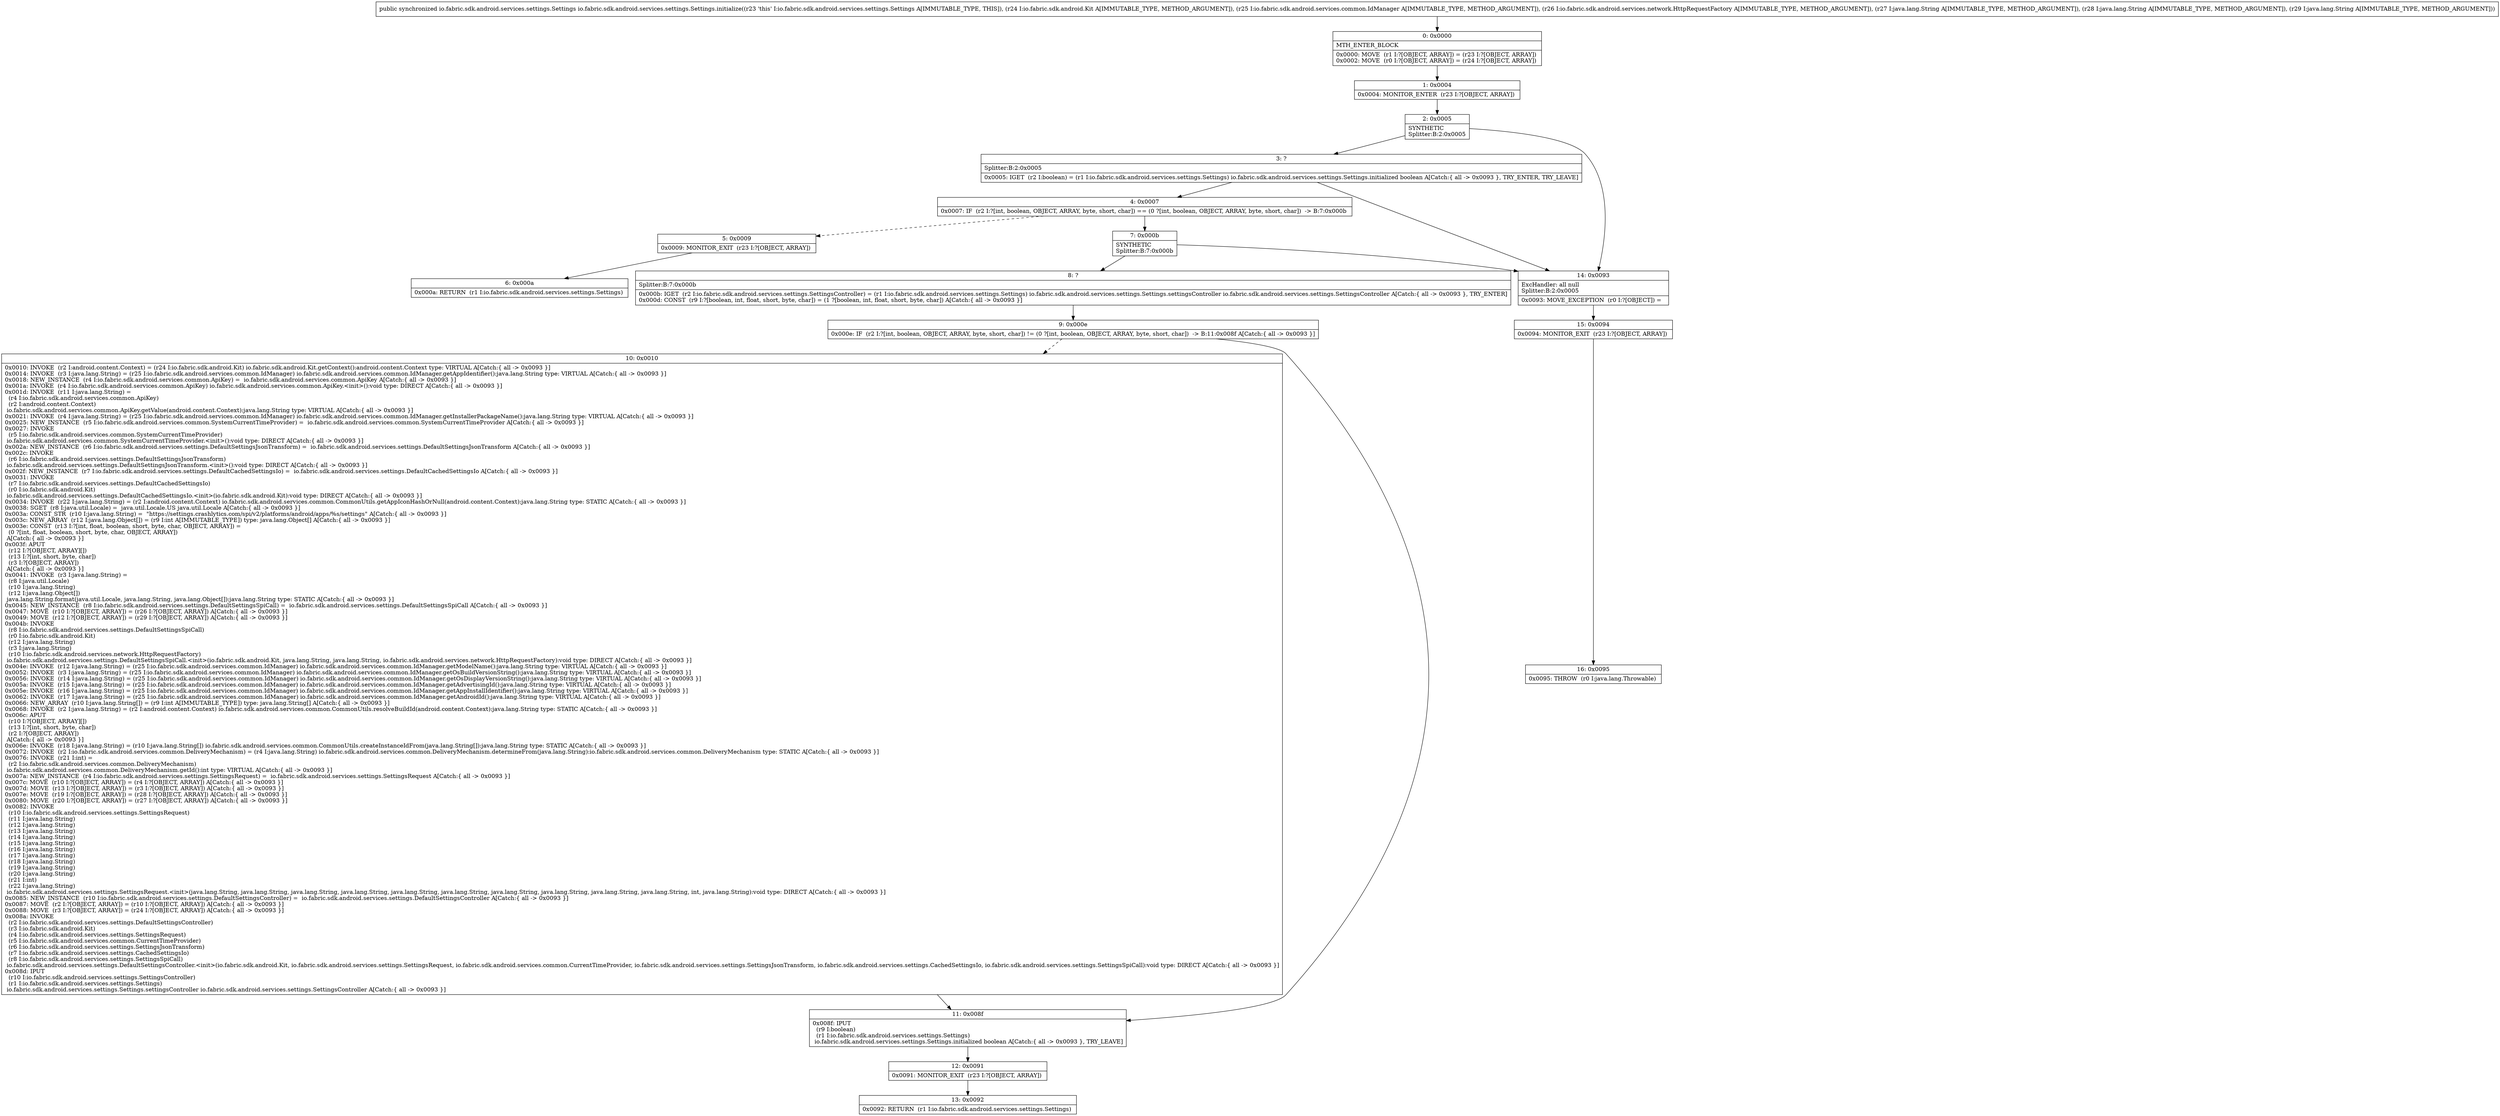 digraph "CFG forio.fabric.sdk.android.services.settings.Settings.initialize(Lio\/fabric\/sdk\/android\/Kit;Lio\/fabric\/sdk\/android\/services\/common\/IdManager;Lio\/fabric\/sdk\/android\/services\/network\/HttpRequestFactory;Ljava\/lang\/String;Ljava\/lang\/String;Ljava\/lang\/String;)Lio\/fabric\/sdk\/android\/services\/settings\/Settings;" {
Node_0 [shape=record,label="{0\:\ 0x0000|MTH_ENTER_BLOCK\l|0x0000: MOVE  (r1 I:?[OBJECT, ARRAY]) = (r23 I:?[OBJECT, ARRAY]) \l0x0002: MOVE  (r0 I:?[OBJECT, ARRAY]) = (r24 I:?[OBJECT, ARRAY]) \l}"];
Node_1 [shape=record,label="{1\:\ 0x0004|0x0004: MONITOR_ENTER  (r23 I:?[OBJECT, ARRAY]) \l}"];
Node_2 [shape=record,label="{2\:\ 0x0005|SYNTHETIC\lSplitter:B:2:0x0005\l}"];
Node_3 [shape=record,label="{3\:\ ?|Splitter:B:2:0x0005\l|0x0005: IGET  (r2 I:boolean) = (r1 I:io.fabric.sdk.android.services.settings.Settings) io.fabric.sdk.android.services.settings.Settings.initialized boolean A[Catch:\{ all \-\> 0x0093 \}, TRY_ENTER, TRY_LEAVE]\l}"];
Node_4 [shape=record,label="{4\:\ 0x0007|0x0007: IF  (r2 I:?[int, boolean, OBJECT, ARRAY, byte, short, char]) == (0 ?[int, boolean, OBJECT, ARRAY, byte, short, char])  \-\> B:7:0x000b \l}"];
Node_5 [shape=record,label="{5\:\ 0x0009|0x0009: MONITOR_EXIT  (r23 I:?[OBJECT, ARRAY]) \l}"];
Node_6 [shape=record,label="{6\:\ 0x000a|0x000a: RETURN  (r1 I:io.fabric.sdk.android.services.settings.Settings) \l}"];
Node_7 [shape=record,label="{7\:\ 0x000b|SYNTHETIC\lSplitter:B:7:0x000b\l}"];
Node_8 [shape=record,label="{8\:\ ?|Splitter:B:7:0x000b\l|0x000b: IGET  (r2 I:io.fabric.sdk.android.services.settings.SettingsController) = (r1 I:io.fabric.sdk.android.services.settings.Settings) io.fabric.sdk.android.services.settings.Settings.settingsController io.fabric.sdk.android.services.settings.SettingsController A[Catch:\{ all \-\> 0x0093 \}, TRY_ENTER]\l0x000d: CONST  (r9 I:?[boolean, int, float, short, byte, char]) = (1 ?[boolean, int, float, short, byte, char]) A[Catch:\{ all \-\> 0x0093 \}]\l}"];
Node_9 [shape=record,label="{9\:\ 0x000e|0x000e: IF  (r2 I:?[int, boolean, OBJECT, ARRAY, byte, short, char]) != (0 ?[int, boolean, OBJECT, ARRAY, byte, short, char])  \-\> B:11:0x008f A[Catch:\{ all \-\> 0x0093 \}]\l}"];
Node_10 [shape=record,label="{10\:\ 0x0010|0x0010: INVOKE  (r2 I:android.content.Context) = (r24 I:io.fabric.sdk.android.Kit) io.fabric.sdk.android.Kit.getContext():android.content.Context type: VIRTUAL A[Catch:\{ all \-\> 0x0093 \}]\l0x0014: INVOKE  (r3 I:java.lang.String) = (r25 I:io.fabric.sdk.android.services.common.IdManager) io.fabric.sdk.android.services.common.IdManager.getAppIdentifier():java.lang.String type: VIRTUAL A[Catch:\{ all \-\> 0x0093 \}]\l0x0018: NEW_INSTANCE  (r4 I:io.fabric.sdk.android.services.common.ApiKey) =  io.fabric.sdk.android.services.common.ApiKey A[Catch:\{ all \-\> 0x0093 \}]\l0x001a: INVOKE  (r4 I:io.fabric.sdk.android.services.common.ApiKey) io.fabric.sdk.android.services.common.ApiKey.\<init\>():void type: DIRECT A[Catch:\{ all \-\> 0x0093 \}]\l0x001d: INVOKE  (r11 I:java.lang.String) = \l  (r4 I:io.fabric.sdk.android.services.common.ApiKey)\l  (r2 I:android.content.Context)\l io.fabric.sdk.android.services.common.ApiKey.getValue(android.content.Context):java.lang.String type: VIRTUAL A[Catch:\{ all \-\> 0x0093 \}]\l0x0021: INVOKE  (r4 I:java.lang.String) = (r25 I:io.fabric.sdk.android.services.common.IdManager) io.fabric.sdk.android.services.common.IdManager.getInstallerPackageName():java.lang.String type: VIRTUAL A[Catch:\{ all \-\> 0x0093 \}]\l0x0025: NEW_INSTANCE  (r5 I:io.fabric.sdk.android.services.common.SystemCurrentTimeProvider) =  io.fabric.sdk.android.services.common.SystemCurrentTimeProvider A[Catch:\{ all \-\> 0x0093 \}]\l0x0027: INVOKE  \l  (r5 I:io.fabric.sdk.android.services.common.SystemCurrentTimeProvider)\l io.fabric.sdk.android.services.common.SystemCurrentTimeProvider.\<init\>():void type: DIRECT A[Catch:\{ all \-\> 0x0093 \}]\l0x002a: NEW_INSTANCE  (r6 I:io.fabric.sdk.android.services.settings.DefaultSettingsJsonTransform) =  io.fabric.sdk.android.services.settings.DefaultSettingsJsonTransform A[Catch:\{ all \-\> 0x0093 \}]\l0x002c: INVOKE  \l  (r6 I:io.fabric.sdk.android.services.settings.DefaultSettingsJsonTransform)\l io.fabric.sdk.android.services.settings.DefaultSettingsJsonTransform.\<init\>():void type: DIRECT A[Catch:\{ all \-\> 0x0093 \}]\l0x002f: NEW_INSTANCE  (r7 I:io.fabric.sdk.android.services.settings.DefaultCachedSettingsIo) =  io.fabric.sdk.android.services.settings.DefaultCachedSettingsIo A[Catch:\{ all \-\> 0x0093 \}]\l0x0031: INVOKE  \l  (r7 I:io.fabric.sdk.android.services.settings.DefaultCachedSettingsIo)\l  (r0 I:io.fabric.sdk.android.Kit)\l io.fabric.sdk.android.services.settings.DefaultCachedSettingsIo.\<init\>(io.fabric.sdk.android.Kit):void type: DIRECT A[Catch:\{ all \-\> 0x0093 \}]\l0x0034: INVOKE  (r22 I:java.lang.String) = (r2 I:android.content.Context) io.fabric.sdk.android.services.common.CommonUtils.getAppIconHashOrNull(android.content.Context):java.lang.String type: STATIC A[Catch:\{ all \-\> 0x0093 \}]\l0x0038: SGET  (r8 I:java.util.Locale) =  java.util.Locale.US java.util.Locale A[Catch:\{ all \-\> 0x0093 \}]\l0x003a: CONST_STR  (r10 I:java.lang.String) =  \"https:\/\/settings.crashlytics.com\/spi\/v2\/platforms\/android\/apps\/%s\/settings\" A[Catch:\{ all \-\> 0x0093 \}]\l0x003c: NEW_ARRAY  (r12 I:java.lang.Object[]) = (r9 I:int A[IMMUTABLE_TYPE]) type: java.lang.Object[] A[Catch:\{ all \-\> 0x0093 \}]\l0x003e: CONST  (r13 I:?[int, float, boolean, short, byte, char, OBJECT, ARRAY]) = \l  (0 ?[int, float, boolean, short, byte, char, OBJECT, ARRAY])\l A[Catch:\{ all \-\> 0x0093 \}]\l0x003f: APUT  \l  (r12 I:?[OBJECT, ARRAY][])\l  (r13 I:?[int, short, byte, char])\l  (r3 I:?[OBJECT, ARRAY])\l A[Catch:\{ all \-\> 0x0093 \}]\l0x0041: INVOKE  (r3 I:java.lang.String) = \l  (r8 I:java.util.Locale)\l  (r10 I:java.lang.String)\l  (r12 I:java.lang.Object[])\l java.lang.String.format(java.util.Locale, java.lang.String, java.lang.Object[]):java.lang.String type: STATIC A[Catch:\{ all \-\> 0x0093 \}]\l0x0045: NEW_INSTANCE  (r8 I:io.fabric.sdk.android.services.settings.DefaultSettingsSpiCall) =  io.fabric.sdk.android.services.settings.DefaultSettingsSpiCall A[Catch:\{ all \-\> 0x0093 \}]\l0x0047: MOVE  (r10 I:?[OBJECT, ARRAY]) = (r26 I:?[OBJECT, ARRAY]) A[Catch:\{ all \-\> 0x0093 \}]\l0x0049: MOVE  (r12 I:?[OBJECT, ARRAY]) = (r29 I:?[OBJECT, ARRAY]) A[Catch:\{ all \-\> 0x0093 \}]\l0x004b: INVOKE  \l  (r8 I:io.fabric.sdk.android.services.settings.DefaultSettingsSpiCall)\l  (r0 I:io.fabric.sdk.android.Kit)\l  (r12 I:java.lang.String)\l  (r3 I:java.lang.String)\l  (r10 I:io.fabric.sdk.android.services.network.HttpRequestFactory)\l io.fabric.sdk.android.services.settings.DefaultSettingsSpiCall.\<init\>(io.fabric.sdk.android.Kit, java.lang.String, java.lang.String, io.fabric.sdk.android.services.network.HttpRequestFactory):void type: DIRECT A[Catch:\{ all \-\> 0x0093 \}]\l0x004e: INVOKE  (r12 I:java.lang.String) = (r25 I:io.fabric.sdk.android.services.common.IdManager) io.fabric.sdk.android.services.common.IdManager.getModelName():java.lang.String type: VIRTUAL A[Catch:\{ all \-\> 0x0093 \}]\l0x0052: INVOKE  (r3 I:java.lang.String) = (r25 I:io.fabric.sdk.android.services.common.IdManager) io.fabric.sdk.android.services.common.IdManager.getOsBuildVersionString():java.lang.String type: VIRTUAL A[Catch:\{ all \-\> 0x0093 \}]\l0x0056: INVOKE  (r14 I:java.lang.String) = (r25 I:io.fabric.sdk.android.services.common.IdManager) io.fabric.sdk.android.services.common.IdManager.getOsDisplayVersionString():java.lang.String type: VIRTUAL A[Catch:\{ all \-\> 0x0093 \}]\l0x005a: INVOKE  (r15 I:java.lang.String) = (r25 I:io.fabric.sdk.android.services.common.IdManager) io.fabric.sdk.android.services.common.IdManager.getAdvertisingId():java.lang.String type: VIRTUAL A[Catch:\{ all \-\> 0x0093 \}]\l0x005e: INVOKE  (r16 I:java.lang.String) = (r25 I:io.fabric.sdk.android.services.common.IdManager) io.fabric.sdk.android.services.common.IdManager.getAppInstallIdentifier():java.lang.String type: VIRTUAL A[Catch:\{ all \-\> 0x0093 \}]\l0x0062: INVOKE  (r17 I:java.lang.String) = (r25 I:io.fabric.sdk.android.services.common.IdManager) io.fabric.sdk.android.services.common.IdManager.getAndroidId():java.lang.String type: VIRTUAL A[Catch:\{ all \-\> 0x0093 \}]\l0x0066: NEW_ARRAY  (r10 I:java.lang.String[]) = (r9 I:int A[IMMUTABLE_TYPE]) type: java.lang.String[] A[Catch:\{ all \-\> 0x0093 \}]\l0x0068: INVOKE  (r2 I:java.lang.String) = (r2 I:android.content.Context) io.fabric.sdk.android.services.common.CommonUtils.resolveBuildId(android.content.Context):java.lang.String type: STATIC A[Catch:\{ all \-\> 0x0093 \}]\l0x006c: APUT  \l  (r10 I:?[OBJECT, ARRAY][])\l  (r13 I:?[int, short, byte, char])\l  (r2 I:?[OBJECT, ARRAY])\l A[Catch:\{ all \-\> 0x0093 \}]\l0x006e: INVOKE  (r18 I:java.lang.String) = (r10 I:java.lang.String[]) io.fabric.sdk.android.services.common.CommonUtils.createInstanceIdFrom(java.lang.String[]):java.lang.String type: STATIC A[Catch:\{ all \-\> 0x0093 \}]\l0x0072: INVOKE  (r2 I:io.fabric.sdk.android.services.common.DeliveryMechanism) = (r4 I:java.lang.String) io.fabric.sdk.android.services.common.DeliveryMechanism.determineFrom(java.lang.String):io.fabric.sdk.android.services.common.DeliveryMechanism type: STATIC A[Catch:\{ all \-\> 0x0093 \}]\l0x0076: INVOKE  (r21 I:int) = \l  (r2 I:io.fabric.sdk.android.services.common.DeliveryMechanism)\l io.fabric.sdk.android.services.common.DeliveryMechanism.getId():int type: VIRTUAL A[Catch:\{ all \-\> 0x0093 \}]\l0x007a: NEW_INSTANCE  (r4 I:io.fabric.sdk.android.services.settings.SettingsRequest) =  io.fabric.sdk.android.services.settings.SettingsRequest A[Catch:\{ all \-\> 0x0093 \}]\l0x007c: MOVE  (r10 I:?[OBJECT, ARRAY]) = (r4 I:?[OBJECT, ARRAY]) A[Catch:\{ all \-\> 0x0093 \}]\l0x007d: MOVE  (r13 I:?[OBJECT, ARRAY]) = (r3 I:?[OBJECT, ARRAY]) A[Catch:\{ all \-\> 0x0093 \}]\l0x007e: MOVE  (r19 I:?[OBJECT, ARRAY]) = (r28 I:?[OBJECT, ARRAY]) A[Catch:\{ all \-\> 0x0093 \}]\l0x0080: MOVE  (r20 I:?[OBJECT, ARRAY]) = (r27 I:?[OBJECT, ARRAY]) A[Catch:\{ all \-\> 0x0093 \}]\l0x0082: INVOKE  \l  (r10 I:io.fabric.sdk.android.services.settings.SettingsRequest)\l  (r11 I:java.lang.String)\l  (r12 I:java.lang.String)\l  (r13 I:java.lang.String)\l  (r14 I:java.lang.String)\l  (r15 I:java.lang.String)\l  (r16 I:java.lang.String)\l  (r17 I:java.lang.String)\l  (r18 I:java.lang.String)\l  (r19 I:java.lang.String)\l  (r20 I:java.lang.String)\l  (r21 I:int)\l  (r22 I:java.lang.String)\l io.fabric.sdk.android.services.settings.SettingsRequest.\<init\>(java.lang.String, java.lang.String, java.lang.String, java.lang.String, java.lang.String, java.lang.String, java.lang.String, java.lang.String, java.lang.String, java.lang.String, int, java.lang.String):void type: DIRECT A[Catch:\{ all \-\> 0x0093 \}]\l0x0085: NEW_INSTANCE  (r10 I:io.fabric.sdk.android.services.settings.DefaultSettingsController) =  io.fabric.sdk.android.services.settings.DefaultSettingsController A[Catch:\{ all \-\> 0x0093 \}]\l0x0087: MOVE  (r2 I:?[OBJECT, ARRAY]) = (r10 I:?[OBJECT, ARRAY]) A[Catch:\{ all \-\> 0x0093 \}]\l0x0088: MOVE  (r3 I:?[OBJECT, ARRAY]) = (r24 I:?[OBJECT, ARRAY]) A[Catch:\{ all \-\> 0x0093 \}]\l0x008a: INVOKE  \l  (r2 I:io.fabric.sdk.android.services.settings.DefaultSettingsController)\l  (r3 I:io.fabric.sdk.android.Kit)\l  (r4 I:io.fabric.sdk.android.services.settings.SettingsRequest)\l  (r5 I:io.fabric.sdk.android.services.common.CurrentTimeProvider)\l  (r6 I:io.fabric.sdk.android.services.settings.SettingsJsonTransform)\l  (r7 I:io.fabric.sdk.android.services.settings.CachedSettingsIo)\l  (r8 I:io.fabric.sdk.android.services.settings.SettingsSpiCall)\l io.fabric.sdk.android.services.settings.DefaultSettingsController.\<init\>(io.fabric.sdk.android.Kit, io.fabric.sdk.android.services.settings.SettingsRequest, io.fabric.sdk.android.services.common.CurrentTimeProvider, io.fabric.sdk.android.services.settings.SettingsJsonTransform, io.fabric.sdk.android.services.settings.CachedSettingsIo, io.fabric.sdk.android.services.settings.SettingsSpiCall):void type: DIRECT A[Catch:\{ all \-\> 0x0093 \}]\l0x008d: IPUT  \l  (r10 I:io.fabric.sdk.android.services.settings.SettingsController)\l  (r1 I:io.fabric.sdk.android.services.settings.Settings)\l io.fabric.sdk.android.services.settings.Settings.settingsController io.fabric.sdk.android.services.settings.SettingsController A[Catch:\{ all \-\> 0x0093 \}]\l}"];
Node_11 [shape=record,label="{11\:\ 0x008f|0x008f: IPUT  \l  (r9 I:boolean)\l  (r1 I:io.fabric.sdk.android.services.settings.Settings)\l io.fabric.sdk.android.services.settings.Settings.initialized boolean A[Catch:\{ all \-\> 0x0093 \}, TRY_LEAVE]\l}"];
Node_12 [shape=record,label="{12\:\ 0x0091|0x0091: MONITOR_EXIT  (r23 I:?[OBJECT, ARRAY]) \l}"];
Node_13 [shape=record,label="{13\:\ 0x0092|0x0092: RETURN  (r1 I:io.fabric.sdk.android.services.settings.Settings) \l}"];
Node_14 [shape=record,label="{14\:\ 0x0093|ExcHandler: all null\lSplitter:B:2:0x0005\l|0x0093: MOVE_EXCEPTION  (r0 I:?[OBJECT]) =  \l}"];
Node_15 [shape=record,label="{15\:\ 0x0094|0x0094: MONITOR_EXIT  (r23 I:?[OBJECT, ARRAY]) \l}"];
Node_16 [shape=record,label="{16\:\ 0x0095|0x0095: THROW  (r0 I:java.lang.Throwable) \l}"];
MethodNode[shape=record,label="{public synchronized io.fabric.sdk.android.services.settings.Settings io.fabric.sdk.android.services.settings.Settings.initialize((r23 'this' I:io.fabric.sdk.android.services.settings.Settings A[IMMUTABLE_TYPE, THIS]), (r24 I:io.fabric.sdk.android.Kit A[IMMUTABLE_TYPE, METHOD_ARGUMENT]), (r25 I:io.fabric.sdk.android.services.common.IdManager A[IMMUTABLE_TYPE, METHOD_ARGUMENT]), (r26 I:io.fabric.sdk.android.services.network.HttpRequestFactory A[IMMUTABLE_TYPE, METHOD_ARGUMENT]), (r27 I:java.lang.String A[IMMUTABLE_TYPE, METHOD_ARGUMENT]), (r28 I:java.lang.String A[IMMUTABLE_TYPE, METHOD_ARGUMENT]), (r29 I:java.lang.String A[IMMUTABLE_TYPE, METHOD_ARGUMENT])) }"];
MethodNode -> Node_0;
Node_0 -> Node_1;
Node_1 -> Node_2;
Node_2 -> Node_3;
Node_2 -> Node_14;
Node_3 -> Node_4;
Node_3 -> Node_14;
Node_4 -> Node_5[style=dashed];
Node_4 -> Node_7;
Node_5 -> Node_6;
Node_7 -> Node_8;
Node_7 -> Node_14;
Node_8 -> Node_9;
Node_9 -> Node_10[style=dashed];
Node_9 -> Node_11;
Node_10 -> Node_11;
Node_11 -> Node_12;
Node_12 -> Node_13;
Node_14 -> Node_15;
Node_15 -> Node_16;
}

